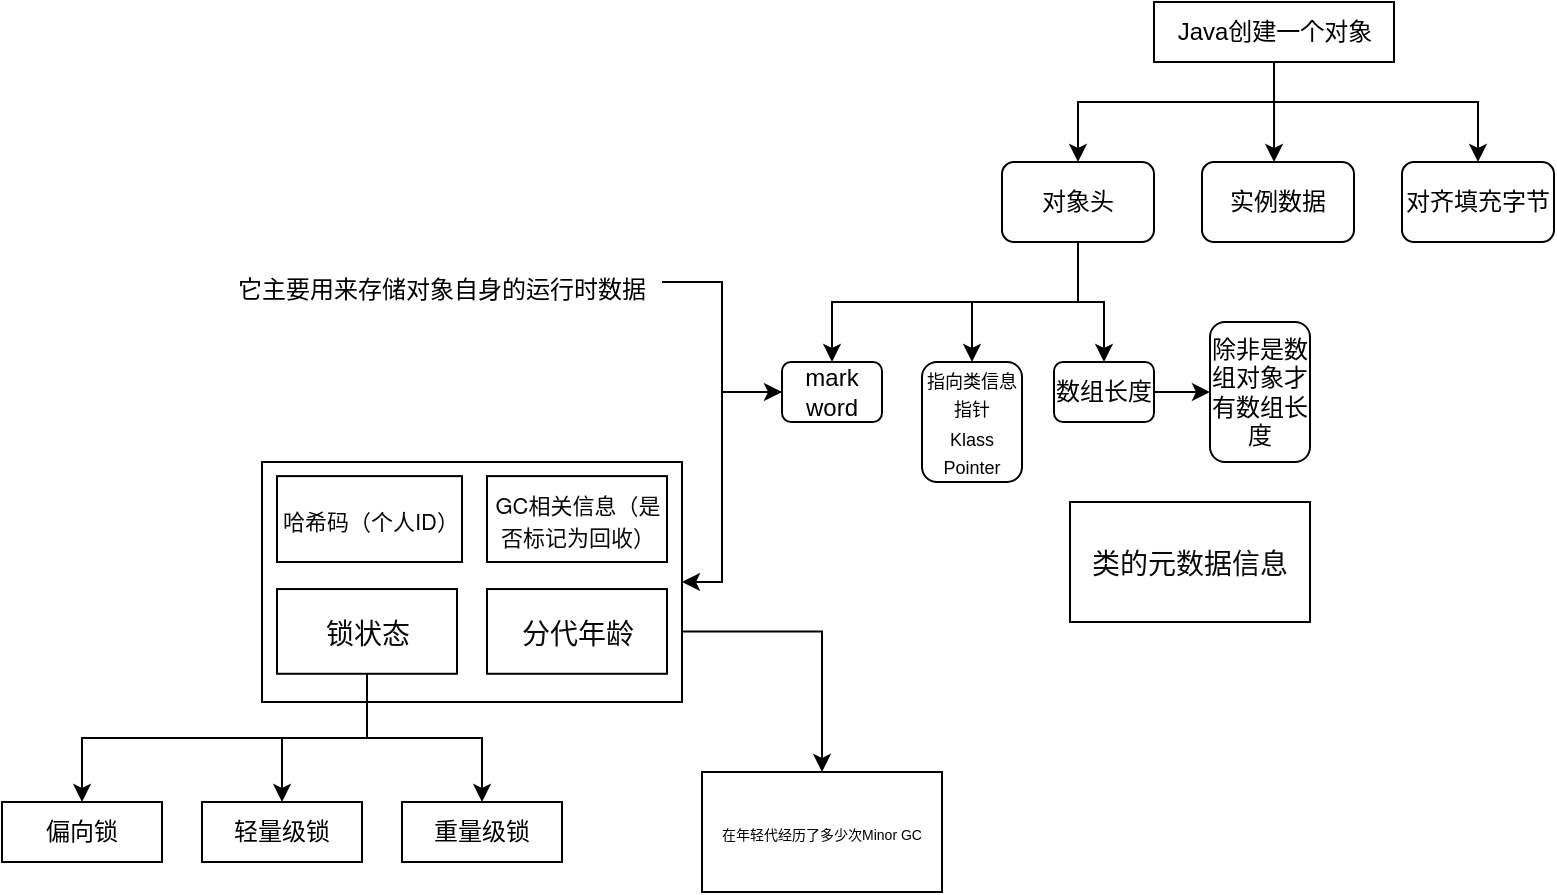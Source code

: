 <mxfile version="26.1.3">
  <diagram name="第 1 页" id="d42diul6fslSMjpvICGW">
    <mxGraphModel dx="1451" dy="266" grid="1" gridSize="10" guides="1" tooltips="1" connect="1" arrows="1" fold="1" page="1" pageScale="1" pageWidth="827" pageHeight="1169" math="0" shadow="0">
      <root>
        <mxCell id="0" />
        <mxCell id="1" parent="0" />
        <mxCell id="kBZi92GW0X4leDiOaX-m-14" style="edgeStyle=orthogonalEdgeStyle;rounded=0;orthogonalLoop=1;jettySize=auto;html=1;entryX=0.5;entryY=0;entryDx=0;entryDy=0;" parent="1" source="kBZi92GW0X4leDiOaX-m-1" target="kBZi92GW0X4leDiOaX-m-11" edge="1">
          <mxGeometry relative="1" as="geometry">
            <Array as="points">
              <mxPoint x="298" y="300" />
              <mxPoint x="175" y="300" />
            </Array>
          </mxGeometry>
        </mxCell>
        <mxCell id="kBZi92GW0X4leDiOaX-m-16" style="edgeStyle=orthogonalEdgeStyle;rounded=0;orthogonalLoop=1;jettySize=auto;html=1;entryX=0.5;entryY=0;entryDx=0;entryDy=0;" parent="1" source="kBZi92GW0X4leDiOaX-m-1" target="kBZi92GW0X4leDiOaX-m-12" edge="1">
          <mxGeometry relative="1" as="geometry" />
        </mxCell>
        <mxCell id="kBZi92GW0X4leDiOaX-m-17" style="edgeStyle=orthogonalEdgeStyle;rounded=0;orthogonalLoop=1;jettySize=auto;html=1;entryX=0.5;entryY=0;entryDx=0;entryDy=0;" parent="1" source="kBZi92GW0X4leDiOaX-m-1" target="kBZi92GW0X4leDiOaX-m-13" edge="1">
          <mxGeometry relative="1" as="geometry" />
        </mxCell>
        <mxCell id="kBZi92GW0X4leDiOaX-m-1" value="对象头" style="rounded=1;whiteSpace=wrap;html=1;" parent="1" vertex="1">
          <mxGeometry x="260" y="230" width="76" height="40" as="geometry" />
        </mxCell>
        <mxCell id="kBZi92GW0X4leDiOaX-m-6" style="edgeStyle=orthogonalEdgeStyle;rounded=0;orthogonalLoop=1;jettySize=auto;html=1;entryX=0.5;entryY=0;entryDx=0;entryDy=0;" parent="1" source="kBZi92GW0X4leDiOaX-m-2" target="kBZi92GW0X4leDiOaX-m-1" edge="1">
          <mxGeometry relative="1" as="geometry">
            <Array as="points">
              <mxPoint x="396" y="200" />
              <mxPoint x="298" y="200" />
            </Array>
          </mxGeometry>
        </mxCell>
        <mxCell id="kBZi92GW0X4leDiOaX-m-9" style="edgeStyle=orthogonalEdgeStyle;rounded=0;orthogonalLoop=1;jettySize=auto;html=1;entryX=0.5;entryY=0;entryDx=0;entryDy=0;" parent="1" source="kBZi92GW0X4leDiOaX-m-2" target="kBZi92GW0X4leDiOaX-m-4" edge="1">
          <mxGeometry relative="1" as="geometry">
            <Array as="points">
              <mxPoint x="396" y="200" />
              <mxPoint x="498" y="200" />
            </Array>
          </mxGeometry>
        </mxCell>
        <mxCell id="kBZi92GW0X4leDiOaX-m-2" value="Java创建一个对象" style="text;html=1;align=center;verticalAlign=middle;resizable=0;points=[];autosize=1;strokeColor=default;fillColor=none;" parent="1" vertex="1">
          <mxGeometry x="336" y="150" width="120" height="30" as="geometry" />
        </mxCell>
        <mxCell id="kBZi92GW0X4leDiOaX-m-3" value="实例数据" style="rounded=1;whiteSpace=wrap;html=1;" parent="1" vertex="1">
          <mxGeometry x="360" y="230" width="76" height="40" as="geometry" />
        </mxCell>
        <mxCell id="kBZi92GW0X4leDiOaX-m-4" value="对齐填充字节" style="rounded=1;whiteSpace=wrap;html=1;" parent="1" vertex="1">
          <mxGeometry x="460" y="230" width="76" height="40" as="geometry" />
        </mxCell>
        <mxCell id="kBZi92GW0X4leDiOaX-m-7" style="edgeStyle=orthogonalEdgeStyle;rounded=0;orthogonalLoop=1;jettySize=auto;html=1;entryX=0.474;entryY=0;entryDx=0;entryDy=0;entryPerimeter=0;" parent="1" source="kBZi92GW0X4leDiOaX-m-2" target="kBZi92GW0X4leDiOaX-m-3" edge="1">
          <mxGeometry relative="1" as="geometry" />
        </mxCell>
        <mxCell id="kBZi92GW0X4leDiOaX-m-32" style="edgeStyle=orthogonalEdgeStyle;rounded=0;orthogonalLoop=1;jettySize=auto;html=1;entryX=1;entryY=0.5;entryDx=0;entryDy=0;" parent="1" source="kBZi92GW0X4leDiOaX-m-11" target="kBZi92GW0X4leDiOaX-m-30" edge="1">
          <mxGeometry relative="1" as="geometry">
            <Array as="points">
              <mxPoint x="120" y="345" />
              <mxPoint x="120" y="440" />
            </Array>
          </mxGeometry>
        </mxCell>
        <mxCell id="kBZi92GW0X4leDiOaX-m-11" value="mark word" style="rounded=1;whiteSpace=wrap;html=1;" parent="1" vertex="1">
          <mxGeometry x="150" y="330" width="50" height="30" as="geometry" />
        </mxCell>
        <mxCell id="kBZi92GW0X4leDiOaX-m-12" value="&lt;font style=&quot;font-size: 9px;&quot;&gt;指向类信息指针&lt;/font&gt;&lt;div&gt;&lt;font style=&quot;font-size: 9px;&quot;&gt;Klass Pointer&lt;br&gt;&lt;/font&gt;&lt;/div&gt;" style="rounded=1;whiteSpace=wrap;html=1;" parent="1" vertex="1">
          <mxGeometry x="220" y="330" width="50" height="60" as="geometry" />
        </mxCell>
        <mxCell id="kBZi92GW0X4leDiOaX-m-34" value="" style="edgeStyle=orthogonalEdgeStyle;rounded=0;orthogonalLoop=1;jettySize=auto;html=1;" parent="1" source="kBZi92GW0X4leDiOaX-m-13" target="kBZi92GW0X4leDiOaX-m-33" edge="1">
          <mxGeometry relative="1" as="geometry" />
        </mxCell>
        <mxCell id="kBZi92GW0X4leDiOaX-m-13" value="数组长度" style="rounded=1;whiteSpace=wrap;html=1;" parent="1" vertex="1">
          <mxGeometry x="286" y="330" width="50" height="30" as="geometry" />
        </mxCell>
        <mxCell id="kBZi92GW0X4leDiOaX-m-19" value="&lt;span style=&quot;color: rgb(10, 10, 10); font-family: &amp;quot;Helvetica Neue&amp;quot;, BlinkMacSystemFont, &amp;quot;Segoe UI&amp;quot;, &amp;quot;PingFang SC&amp;quot;, Roboto, &amp;quot;Microsoft YaHei&amp;quot;, &amp;quot;Source Han Sans SC&amp;quot;, &amp;quot;Noto Sans CJK SC&amp;quot;, &amp;quot;Myriad Pro&amp;quot;, &amp;quot;Hiragino Sans&amp;quot;, &amp;quot;Yu Gothic&amp;quot;, &amp;quot;Lucida Grande&amp;quot;, sans-serif; font-size: 14px; text-align: start; white-space-collapse: preserve; background-color: rgb(255, 255, 255);&quot;&gt;类的元数据信息&lt;/span&gt;" style="rounded=0;whiteSpace=wrap;html=1;" parent="1" vertex="1">
          <mxGeometry x="294" y="400" width="120" height="60" as="geometry" />
        </mxCell>
        <mxCell id="kBZi92GW0X4leDiOaX-m-23" style="edgeStyle=orthogonalEdgeStyle;rounded=0;orthogonalLoop=1;jettySize=auto;html=1;entryX=0;entryY=0.5;entryDx=0;entryDy=0;" parent="1" source="kBZi92GW0X4leDiOaX-m-22" target="kBZi92GW0X4leDiOaX-m-11" edge="1">
          <mxGeometry relative="1" as="geometry" />
        </mxCell>
        <mxCell id="kBZi92GW0X4leDiOaX-m-22" value="&lt;span style=&quot;color: rgb(0, 0, 0); font-family: Helvetica; font-style: normal; font-variant-ligatures: normal; font-variant-caps: normal; font-weight: 400; letter-spacing: normal; orphans: 2; text-indent: 0px; text-transform: none; widows: 2; word-spacing: 0px; -webkit-text-stroke-width: 0px; white-space: nowrap; background-color: rgb(255, 255, 255); text-decoration-thickness: initial; text-decoration-style: initial; text-decoration-color: initial; float: none; display: inline !important;&quot;&gt;&lt;font&gt;它主要用来存储对象自身的运行时数据&lt;/font&gt;&lt;/span&gt;" style="text;whiteSpace=wrap;html=1;align=center;" parent="1" vertex="1">
          <mxGeometry x="-130" y="280" width="220" height="20" as="geometry" />
        </mxCell>
        <mxCell id="kBZi92GW0X4leDiOaX-m-33" value="除非是数组对象才有数组长度" style="rounded=1;whiteSpace=wrap;html=1;" parent="1" vertex="1">
          <mxGeometry x="364" y="310" width="50" height="70" as="geometry" />
        </mxCell>
        <mxCell id="94ZjhFRLN0g3IMUn2Bpj-3" value="偏向锁" style="whiteSpace=wrap;html=1;" vertex="1" parent="1">
          <mxGeometry x="-240" y="550" width="80" height="30" as="geometry" />
        </mxCell>
        <mxCell id="94ZjhFRLN0g3IMUn2Bpj-4" value="轻量级锁" style="whiteSpace=wrap;html=1;" vertex="1" parent="1">
          <mxGeometry x="-140" y="550" width="80" height="30" as="geometry" />
        </mxCell>
        <mxCell id="94ZjhFRLN0g3IMUn2Bpj-5" value="重量级锁" style="whiteSpace=wrap;html=1;" vertex="1" parent="1">
          <mxGeometry x="-40" y="550" width="80" height="30" as="geometry" />
        </mxCell>
        <mxCell id="94ZjhFRLN0g3IMUn2Bpj-8" value="&lt;span style=&quot;text-wrap: nowrap; background-color: rgb(255, 255, 255);&quot;&gt;&lt;font style=&quot;font-size: 7px;&quot;&gt;在年轻代经历了多少次Minor GC&lt;/font&gt;&lt;/span&gt;" style="whiteSpace=wrap;html=1;" vertex="1" parent="1">
          <mxGeometry x="110" y="535" width="120" height="60" as="geometry" />
        </mxCell>
        <mxCell id="94ZjhFRLN0g3IMUn2Bpj-6" style="edgeStyle=orthogonalEdgeStyle;rounded=0;orthogonalLoop=1;jettySize=auto;html=1;entryX=0.5;entryY=0;entryDx=0;entryDy=0;" edge="1" parent="1" source="kBZi92GW0X4leDiOaX-m-28" target="94ZjhFRLN0g3IMUn2Bpj-8">
          <mxGeometry relative="1" as="geometry">
            <mxPoint x="170" y="530" as="targetPoint" />
          </mxGeometry>
        </mxCell>
        <mxCell id="kBZi92GW0X4leDiOaX-m-30" value="" style="whiteSpace=wrap;html=1;" parent="1" vertex="1">
          <mxGeometry x="-110" y="380" width="210" height="120" as="geometry" />
        </mxCell>
        <mxCell id="kBZi92GW0X4leDiOaX-m-18" value="&lt;span style=&quot;color: rgb(10, 10, 10); font-family: &amp;quot;Helvetica Neue&amp;quot;, BlinkMacSystemFont, &amp;quot;Segoe UI&amp;quot;, &amp;quot;PingFang SC&amp;quot;, Roboto, &amp;quot;Microsoft YaHei&amp;quot;, &amp;quot;Source Han Sans SC&amp;quot;, &amp;quot;Noto Sans CJK SC&amp;quot;, &amp;quot;Myriad Pro&amp;quot;, &amp;quot;Hiragino Sans&amp;quot;, &amp;quot;Yu Gothic&amp;quot;, &amp;quot;Lucida Grande&amp;quot;, sans-serif; text-align: start; white-space-collapse: preserve; background-color: rgb(255, 255, 255);&quot;&gt;&lt;font style=&quot;font-size: 11px;&quot;&gt;哈希码（个人ID）&lt;/font&gt;&lt;/span&gt;" style="rounded=0;whiteSpace=wrap;html=1;" parent="1" vertex="1">
          <mxGeometry x="-102.5" y="387.06" width="92.5" height="42.94" as="geometry" />
        </mxCell>
        <mxCell id="kBZi92GW0X4leDiOaX-m-24" value="&lt;span style=&quot;color: rgb(10, 10, 10); font-family: &amp;quot;Helvetica Neue&amp;quot;, BlinkMacSystemFont, &amp;quot;Segoe UI&amp;quot;, &amp;quot;PingFang SC&amp;quot;, Roboto, &amp;quot;Microsoft YaHei&amp;quot;, &amp;quot;Source Han Sans SC&amp;quot;, &amp;quot;Noto Sans CJK SC&amp;quot;, &amp;quot;Myriad Pro&amp;quot;, &amp;quot;Hiragino Sans&amp;quot;, &amp;quot;Yu Gothic&amp;quot;, &amp;quot;Lucida Grande&amp;quot;, sans-serif; text-align: start; white-space-collapse: preserve; background-color: rgb(255, 255, 255);&quot;&gt;&lt;font style=&quot;font-size: 11px;&quot;&gt;GC相关信息（是否标记为回收）&lt;/font&gt;&lt;/span&gt;" style="whiteSpace=wrap;html=1;" parent="1" vertex="1">
          <mxGeometry x="2.5" y="387.06" width="90" height="42.94" as="geometry" />
        </mxCell>
        <mxCell id="94ZjhFRLN0g3IMUn2Bpj-10" style="edgeStyle=orthogonalEdgeStyle;rounded=0;orthogonalLoop=1;jettySize=auto;html=1;entryX=0.5;entryY=0;entryDx=0;entryDy=0;" edge="1" parent="1" source="kBZi92GW0X4leDiOaX-m-27" target="94ZjhFRLN0g3IMUn2Bpj-3">
          <mxGeometry relative="1" as="geometry">
            <Array as="points">
              <mxPoint x="-58" y="518" />
              <mxPoint x="-200" y="518" />
            </Array>
          </mxGeometry>
        </mxCell>
        <mxCell id="94ZjhFRLN0g3IMUn2Bpj-11" style="edgeStyle=orthogonalEdgeStyle;rounded=0;orthogonalLoop=1;jettySize=auto;html=1;entryX=0.5;entryY=0;entryDx=0;entryDy=0;" edge="1" parent="1" source="kBZi92GW0X4leDiOaX-m-27" target="94ZjhFRLN0g3IMUn2Bpj-4">
          <mxGeometry relative="1" as="geometry" />
        </mxCell>
        <mxCell id="94ZjhFRLN0g3IMUn2Bpj-12" style="edgeStyle=orthogonalEdgeStyle;rounded=0;orthogonalLoop=1;jettySize=auto;html=1;entryX=0.5;entryY=0;entryDx=0;entryDy=0;" edge="1" parent="1" source="kBZi92GW0X4leDiOaX-m-27" target="94ZjhFRLN0g3IMUn2Bpj-5">
          <mxGeometry relative="1" as="geometry" />
        </mxCell>
        <mxCell id="kBZi92GW0X4leDiOaX-m-27" value="&lt;span style=&quot;color: rgb(10, 10, 10); font-family: &amp;quot;Helvetica Neue&amp;quot;, BlinkMacSystemFont, &amp;quot;Segoe UI&amp;quot;, &amp;quot;PingFang SC&amp;quot;, Roboto, &amp;quot;Microsoft YaHei&amp;quot;, &amp;quot;Source Han Sans SC&amp;quot;, &amp;quot;Noto Sans CJK SC&amp;quot;, &amp;quot;Myriad Pro&amp;quot;, &amp;quot;Hiragino Sans&amp;quot;, &amp;quot;Yu Gothic&amp;quot;, &amp;quot;Lucida Grande&amp;quot;, sans-serif; font-size: 14px; text-align: start; white-space-collapse: preserve; background-color: rgb(255, 255, 255);&quot;&gt;锁状态&lt;/span&gt;" style="whiteSpace=wrap;html=1;" parent="1" vertex="1">
          <mxGeometry x="-102.5" y="443.529" width="90" height="42.353" as="geometry" />
        </mxCell>
        <mxCell id="kBZi92GW0X4leDiOaX-m-28" value="&lt;span style=&quot;color: rgb(10, 10, 10); font-family: &amp;quot;Helvetica Neue&amp;quot;, BlinkMacSystemFont, &amp;quot;Segoe UI&amp;quot;, &amp;quot;PingFang SC&amp;quot;, Roboto, &amp;quot;Microsoft YaHei&amp;quot;, &amp;quot;Source Han Sans SC&amp;quot;, &amp;quot;Noto Sans CJK SC&amp;quot;, &amp;quot;Myriad Pro&amp;quot;, &amp;quot;Hiragino Sans&amp;quot;, &amp;quot;Yu Gothic&amp;quot;, &amp;quot;Lucida Grande&amp;quot;, sans-serif; font-size: 14px; text-align: start; white-space-collapse: preserve; background-color: rgb(255, 255, 255);&quot;&gt;分代年龄&lt;/span&gt;" style="whiteSpace=wrap;html=1;" parent="1" vertex="1">
          <mxGeometry x="2.5" y="443.529" width="90" height="42.353" as="geometry" />
        </mxCell>
      </root>
    </mxGraphModel>
  </diagram>
</mxfile>
